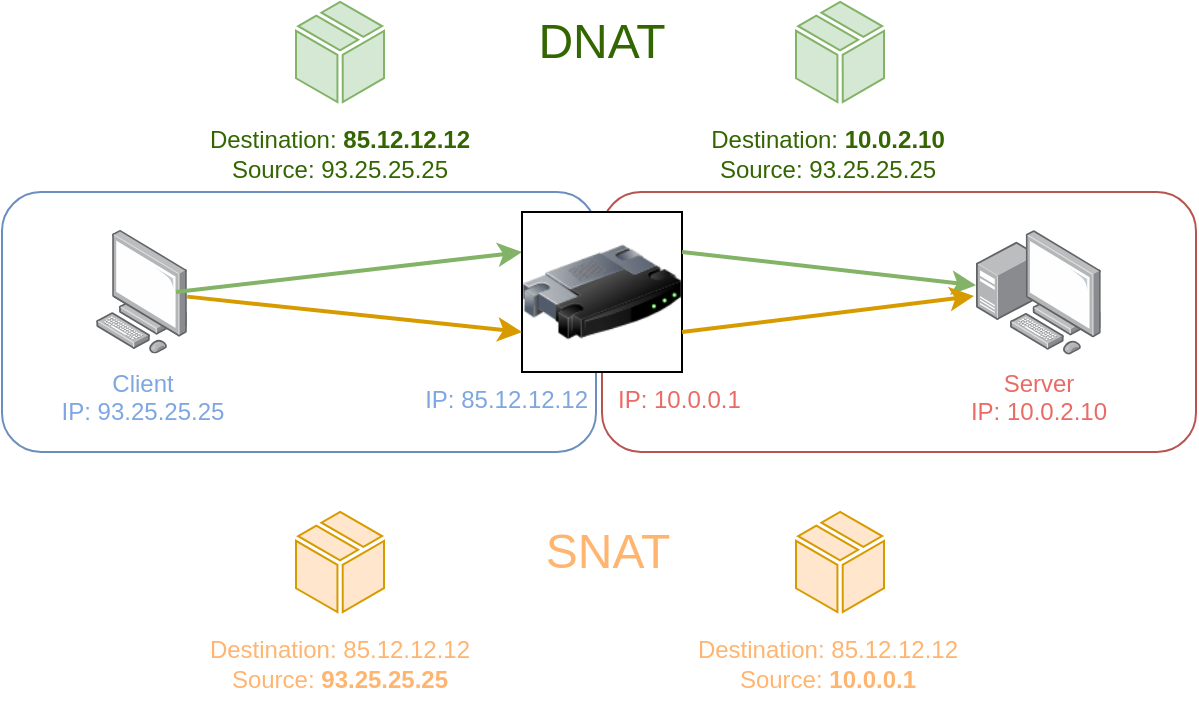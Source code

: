 <mxfile version="11.2.4" type="device" pages="1"><diagram id="qoyCd0WSnfprBJTzWT7v" name="Page-1"><mxGraphModel dx="946" dy="727" grid="1" gridSize="10" guides="1" tooltips="1" connect="1" arrows="1" fold="1" page="1" pageScale="1" pageWidth="827" pageHeight="1169" math="0" shadow="0"><root><mxCell id="0"/><mxCell id="1" parent="0"/><mxCell id="MBUZKz6GRxCU0Hfh3c9D-18" value="" style="rounded=1;whiteSpace=wrap;html=1;fillColor=none;align=center;strokeColor=#6c8ebf;fontColor=#7EA6E0;" vertex="1" parent="1"><mxGeometry x="113" y="140" width="297" height="130" as="geometry"/></mxCell><mxCell id="MBUZKz6GRxCU0Hfh3c9D-19" value="" style="rounded=1;whiteSpace=wrap;html=1;fillColor=none;align=center;strokeColor=#b85450;" vertex="1" parent="1"><mxGeometry x="413" y="140" width="297" height="130" as="geometry"/></mxCell><mxCell id="MBUZKz6GRxCU0Hfh3c9D-4" value="" style="points=[];aspect=fixed;html=1;align=center;shadow=0;dashed=0;image;image=img/lib/allied_telesis/computer_and_terminals/Personal_Computer.svg;" vertex="1" parent="1"><mxGeometry x="160" y="159" width="45.6" height="61.8" as="geometry"/></mxCell><mxCell id="MBUZKz6GRxCU0Hfh3c9D-5" value="" style="points=[];aspect=fixed;html=1;align=center;shadow=0;dashed=0;image;image=img/lib/allied_telesis/computer_and_terminals/Personal_Computer_with_Server.svg;" vertex="1" parent="1"><mxGeometry x="600" y="159" width="62.4" height="62.4" as="geometry"/></mxCell><mxCell id="MBUZKz6GRxCU0Hfh3c9D-11" value="" style="pointerEvents=1;shadow=0;dashed=0;html=1;strokeColor=#82b366;labelPosition=center;verticalLabelPosition=bottom;verticalAlign=top;align=center;shape=mxgraph.mscae.cloud.service_package;fillColor=#d5e8d4;" vertex="1" parent="1"><mxGeometry x="510" y="45" width="44" height="50" as="geometry"/></mxCell><mxCell id="MBUZKz6GRxCU0Hfh3c9D-12" value="" style="endArrow=classic;html=1;entryX=0;entryY=0.25;entryDx=0;entryDy=0;fillColor=#d5e8d4;strokeColor=#82b366;strokeWidth=2;" edge="1" parent="1" target="MBUZKz6GRxCU0Hfh3c9D-1"><mxGeometry width="50" height="50" relative="1" as="geometry"><mxPoint x="200" y="190" as="sourcePoint"/><mxPoint x="210" y="250" as="targetPoint"/></mxGeometry></mxCell><mxCell id="MBUZKz6GRxCU0Hfh3c9D-13" value="Destination: &lt;b&gt;85.12.12.12&lt;/b&gt;&lt;br&gt;Source: 93.25.25.25" style="text;html=1;strokeColor=none;fillColor=none;align=center;verticalAlign=middle;whiteSpace=wrap;rounded=0;fontColor=#336600;" vertex="1" parent="1"><mxGeometry x="177" y="91" width="210" height="59" as="geometry"/></mxCell><mxCell id="MBUZKz6GRxCU0Hfh3c9D-15" value="Destination: &lt;b&gt;10.0.2.10&lt;/b&gt;&lt;br&gt;Source: 93.25.25.25" style="text;html=1;strokeColor=none;fillColor=none;align=center;verticalAlign=middle;whiteSpace=wrap;rounded=0;fontColor=#336600;" vertex="1" parent="1"><mxGeometry x="421" y="91" width="210" height="59" as="geometry"/></mxCell><mxCell id="MBUZKz6GRxCU0Hfh3c9D-16" value="Client&lt;br&gt;IP: 93.25.25.25" style="text;html=1;fontColor=#7EA6E0;align=center;" vertex="1" parent="1"><mxGeometry x="133" y="221.5" width="100" height="30" as="geometry"/></mxCell><mxCell id="MBUZKz6GRxCU0Hfh3c9D-17" value="IP: 85.12.12.12" style="text;html=1;fontColor=#7EA6E0;align=right;" vertex="1" parent="1"><mxGeometry x="300" y="230" width="107" height="30" as="geometry"/></mxCell><mxCell id="MBUZKz6GRxCU0Hfh3c9D-1" value="" style="image;html=1;labelBackgroundColor=#ffffff;image=img/lib/clip_art/networking/Router_128x128.png;imageBorder=#000000;imageBackground=#ffffff;" vertex="1" parent="1"><mxGeometry x="373" y="150" width="80" height="80" as="geometry"/></mxCell><mxCell id="MBUZKz6GRxCU0Hfh3c9D-20" value="IP: 10.0.0.1" style="text;html=1;fontColor=#EA6B66;align=left;" vertex="1" parent="1"><mxGeometry x="419" y="230" width="107" height="30" as="geometry"/></mxCell><mxCell id="MBUZKz6GRxCU0Hfh3c9D-21" value="Server&lt;br&gt;IP: 10.0.2.10" style="text;html=1;fontColor=#EA6B66;align=center;" vertex="1" parent="1"><mxGeometry x="581" y="221.5" width="100" height="30" as="geometry"/></mxCell><mxCell id="MBUZKz6GRxCU0Hfh3c9D-22" value="" style="endArrow=classic;html=1;fillColor=#d5e8d4;strokeColor=#82b366;strokeWidth=2;exitX=1;exitY=0.25;exitDx=0;exitDy=0;" edge="1" parent="1" source="MBUZKz6GRxCU0Hfh3c9D-1" target="MBUZKz6GRxCU0Hfh3c9D-5"><mxGeometry width="50" height="50" relative="1" as="geometry"><mxPoint x="530" y="340" as="sourcePoint"/><mxPoint x="500" y="410" as="targetPoint"/></mxGeometry></mxCell><mxCell id="MBUZKz6GRxCU0Hfh3c9D-23" value="DNAT" style="text;html=1;strokeColor=none;fillColor=none;align=center;verticalAlign=middle;whiteSpace=wrap;rounded=0;fontColor=#336600;fontSize=24;" vertex="1" parent="1"><mxGeometry x="350" y="50" width="126" height="29" as="geometry"/></mxCell><mxCell id="MBUZKz6GRxCU0Hfh3c9D-24" value="" style="pointerEvents=1;shadow=0;dashed=0;html=1;strokeColor=#82b366;labelPosition=center;verticalLabelPosition=bottom;verticalAlign=top;align=center;shape=mxgraph.mscae.cloud.service_package;fillColor=#d5e8d4;" vertex="1" parent="1"><mxGeometry x="260" y="45" width="44" height="50" as="geometry"/></mxCell><mxCell id="MBUZKz6GRxCU0Hfh3c9D-25" value="" style="pointerEvents=1;shadow=0;dashed=0;html=1;strokeColor=#d79b00;labelPosition=center;verticalLabelPosition=bottom;verticalAlign=top;align=center;shape=mxgraph.mscae.cloud.service_package;fillColor=#ffe6cc;" vertex="1" parent="1"><mxGeometry x="510" y="300" width="44" height="50" as="geometry"/></mxCell><mxCell id="MBUZKz6GRxCU0Hfh3c9D-26" value="Destination: 85.12.12.12&lt;br&gt;Source: &lt;b&gt;93.25.25.25&lt;/b&gt;" style="text;html=1;strokeColor=none;fillColor=none;align=center;verticalAlign=middle;whiteSpace=wrap;rounded=0;fontColor=#FFB570;" vertex="1" parent="1"><mxGeometry x="177" y="346" width="210" height="59" as="geometry"/></mxCell><mxCell id="MBUZKz6GRxCU0Hfh3c9D-27" value="Destination: 85.12.12.12&lt;br&gt;Source: &lt;b&gt;10.0.0.1&lt;/b&gt;" style="text;html=1;strokeColor=none;fillColor=none;align=center;verticalAlign=middle;whiteSpace=wrap;rounded=0;fontColor=#FFB570;" vertex="1" parent="1"><mxGeometry x="421" y="346" width="210" height="59" as="geometry"/></mxCell><mxCell id="MBUZKz6GRxCU0Hfh3c9D-28" value="SNAT" style="text;html=1;strokeColor=none;fillColor=none;align=center;verticalAlign=middle;whiteSpace=wrap;rounded=0;fontColor=#FFB570;fontSize=24;" vertex="1" parent="1"><mxGeometry x="353" y="305" width="126" height="29" as="geometry"/></mxCell><mxCell id="MBUZKz6GRxCU0Hfh3c9D-29" value="" style="pointerEvents=1;shadow=0;dashed=0;html=1;strokeColor=#d79b00;labelPosition=center;verticalLabelPosition=bottom;verticalAlign=top;align=center;shape=mxgraph.mscae.cloud.service_package;fillColor=#ffe6cc;" vertex="1" parent="1"><mxGeometry x="260" y="300" width="44" height="50" as="geometry"/></mxCell><mxCell id="MBUZKz6GRxCU0Hfh3c9D-30" value="" style="endArrow=classic;html=1;fillColor=#ffe6cc;strokeColor=#d79b00;strokeWidth=2;exitX=1;exitY=0.75;exitDx=0;exitDy=0;entryX=-0.016;entryY=0.529;entryDx=0;entryDy=0;entryPerimeter=0;" edge="1" parent="1" source="MBUZKz6GRxCU0Hfh3c9D-1" target="MBUZKz6GRxCU0Hfh3c9D-5"><mxGeometry width="50" height="50" relative="1" as="geometry"><mxPoint x="463" y="180" as="sourcePoint"/><mxPoint x="610" y="196.663" as="targetPoint"/></mxGeometry></mxCell><mxCell id="MBUZKz6GRxCU0Hfh3c9D-31" value="" style="endArrow=classic;html=1;fillColor=#ffe6cc;strokeColor=#d79b00;strokeWidth=2;entryX=0;entryY=0.75;entryDx=0;entryDy=0;" edge="1" parent="1" source="MBUZKz6GRxCU0Hfh3c9D-4" target="MBUZKz6GRxCU0Hfh3c9D-1"><mxGeometry width="50" height="50" relative="1" as="geometry"><mxPoint x="383" y="220" as="sourcePoint"/><mxPoint x="215.6" y="202.309" as="targetPoint"/></mxGeometry></mxCell></root></mxGraphModel></diagram></mxfile>
